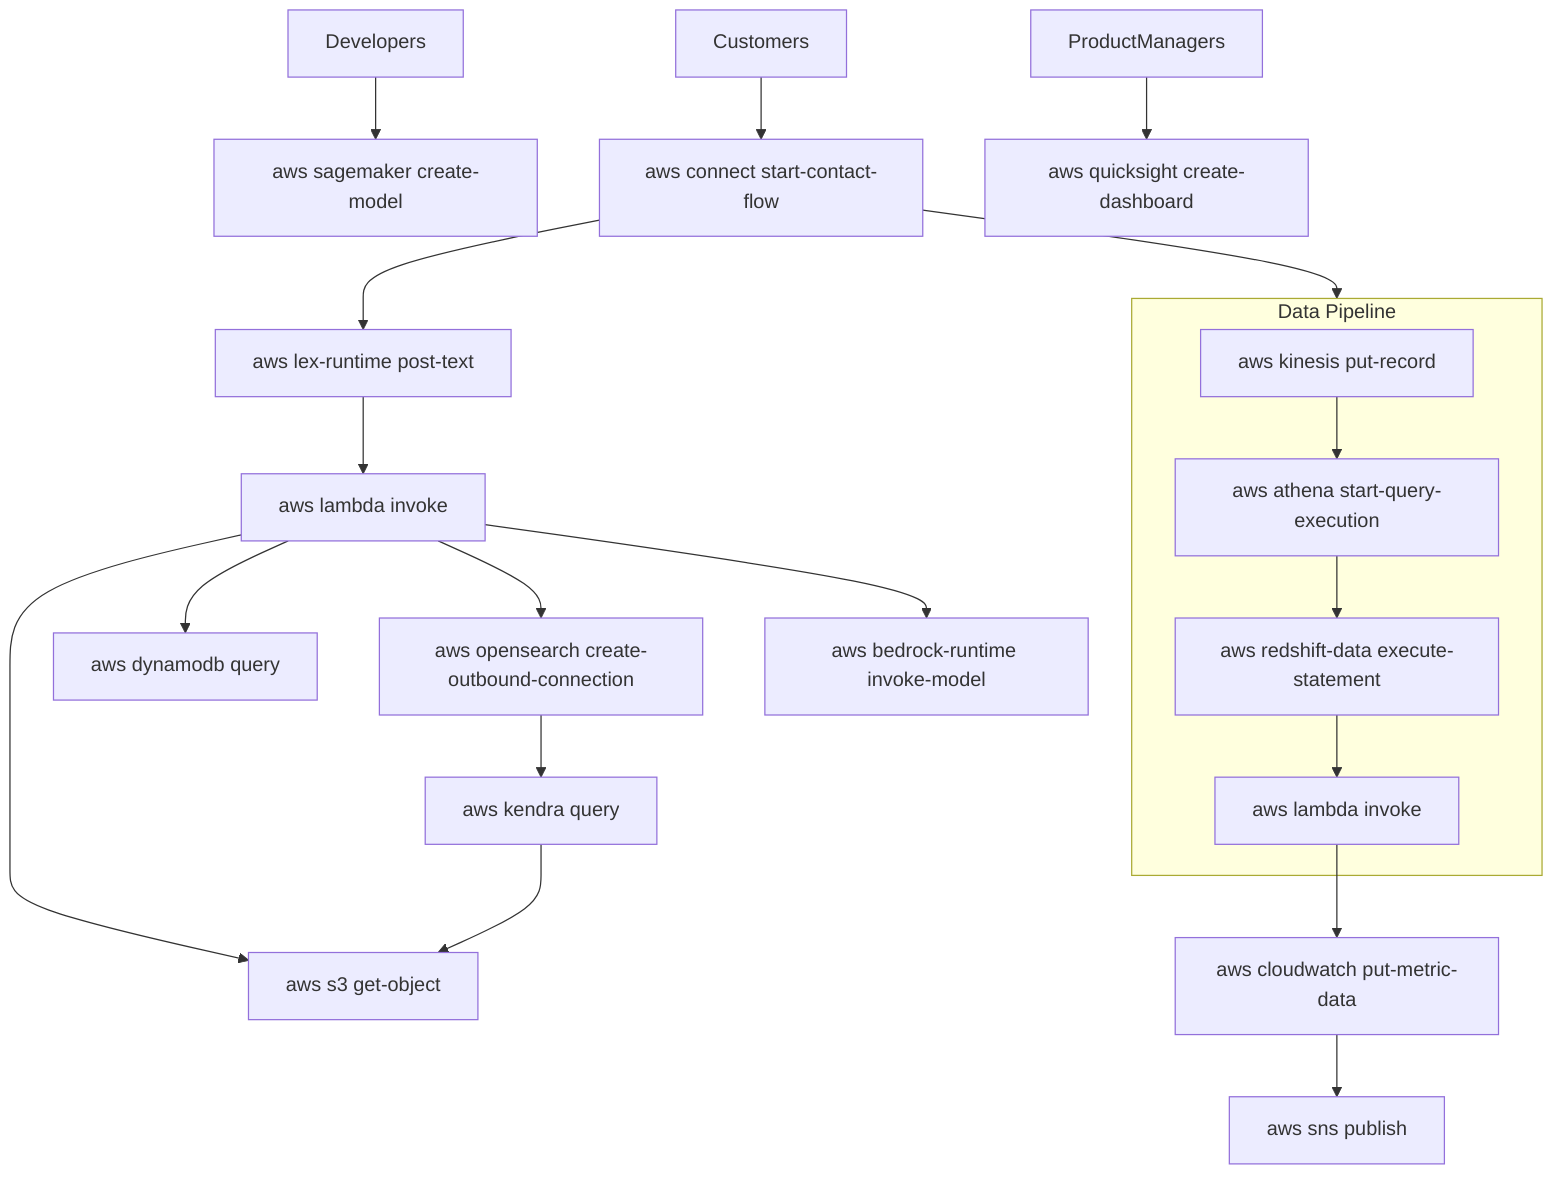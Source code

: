 graph TD
    Developers --> SageMaker[aws sagemaker create-model]
    Customers --> Connect[aws connect start-contact-flow]
    Connect --> Lex[aws lex-runtime post-text]
    Lex --> Lambda[aws lambda invoke]
    Lambda --> DynamoDB[aws dynamodb query]
    Lambda --> OpenSearch[aws opensearch create-outbound-connection]
    Lambda --> S3[aws s3 get-object]
    Lambda --> Bedrock[aws bedrock-runtime invoke-model]
    
    OpenSearch --> KnowledgeBase[aws kendra query]
    KnowledgeBase --> S3
    
    ProductManagers --> QuickSight[aws quicksight create-dashboard]
    
    subgraph DataPipeline[Data Pipeline]
        Kinesis[aws kinesis put-record] --> Athena[aws athena start-query-execution]
        Athena --> Redshift[aws redshift-data execute-statement]
        Redshift --> Lambda2[aws lambda invoke]
    end
    
    Lambda2 --> CloudWatch[aws cloudwatch put-metric-data]
    CloudWatch --> SNS[aws sns publish]
    
    Connect --> DataPipeline